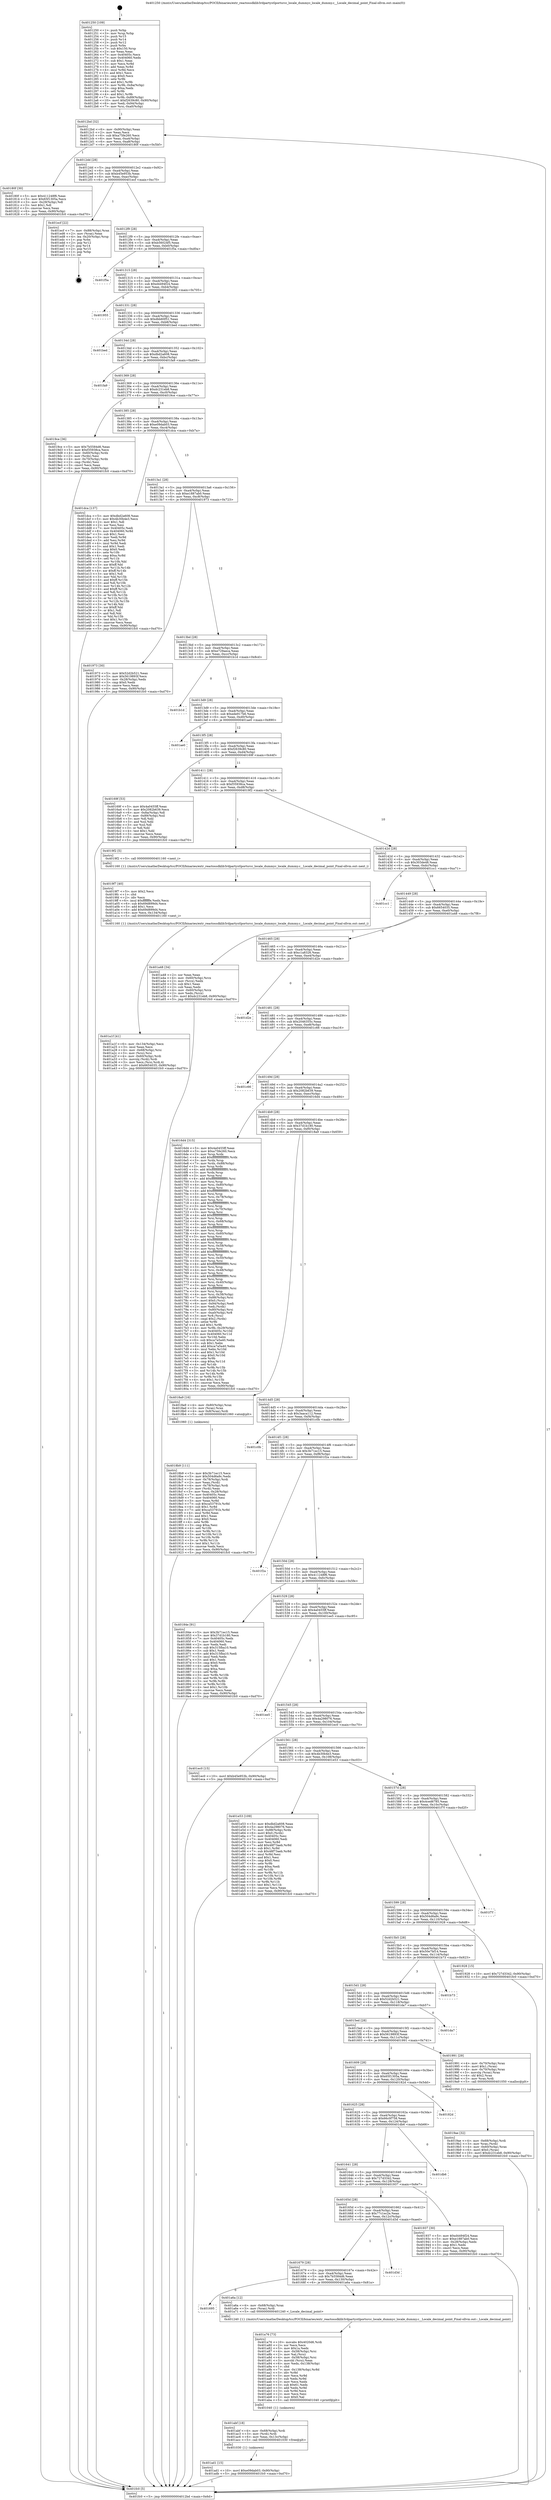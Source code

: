 digraph "0x401250" {
  label = "0x401250 (/mnt/c/Users/mathe/Desktop/tcc/POCII/binaries/extr_reactossdklib3rdpartystlportsrcc_locale_dummyc_locale_dummy.c__Locale_decimal_point_Final-ollvm.out::main(0))"
  labelloc = "t"
  node[shape=record]

  Entry [label="",width=0.3,height=0.3,shape=circle,fillcolor=black,style=filled]
  "0x4012bd" [label="{
     0x4012bd [32]\l
     | [instrs]\l
     &nbsp;&nbsp;0x4012bd \<+6\>: mov -0x90(%rbp),%eax\l
     &nbsp;&nbsp;0x4012c3 \<+2\>: mov %eax,%ecx\l
     &nbsp;&nbsp;0x4012c5 \<+6\>: sub $0xa75fe260,%ecx\l
     &nbsp;&nbsp;0x4012cb \<+6\>: mov %eax,-0xa4(%rbp)\l
     &nbsp;&nbsp;0x4012d1 \<+6\>: mov %ecx,-0xa8(%rbp)\l
     &nbsp;&nbsp;0x4012d7 \<+6\>: je 000000000040180f \<main+0x5bf\>\l
  }"]
  "0x40180f" [label="{
     0x40180f [30]\l
     | [instrs]\l
     &nbsp;&nbsp;0x40180f \<+5\>: mov $0x411248f6,%eax\l
     &nbsp;&nbsp;0x401814 \<+5\>: mov $0x65f1305a,%ecx\l
     &nbsp;&nbsp;0x401819 \<+3\>: mov -0x29(%rbp),%dl\l
     &nbsp;&nbsp;0x40181c \<+3\>: test $0x1,%dl\l
     &nbsp;&nbsp;0x40181f \<+3\>: cmovne %ecx,%eax\l
     &nbsp;&nbsp;0x401822 \<+6\>: mov %eax,-0x90(%rbp)\l
     &nbsp;&nbsp;0x401828 \<+5\>: jmp 0000000000401fc0 \<main+0xd70\>\l
  }"]
  "0x4012dd" [label="{
     0x4012dd [28]\l
     | [instrs]\l
     &nbsp;&nbsp;0x4012dd \<+5\>: jmp 00000000004012e2 \<main+0x92\>\l
     &nbsp;&nbsp;0x4012e2 \<+6\>: mov -0xa4(%rbp),%eax\l
     &nbsp;&nbsp;0x4012e8 \<+5\>: sub $0xb45e953b,%eax\l
     &nbsp;&nbsp;0x4012ed \<+6\>: mov %eax,-0xac(%rbp)\l
     &nbsp;&nbsp;0x4012f3 \<+6\>: je 0000000000401ecf \<main+0xc7f\>\l
  }"]
  Exit [label="",width=0.3,height=0.3,shape=circle,fillcolor=black,style=filled,peripheries=2]
  "0x401ecf" [label="{
     0x401ecf [22]\l
     | [instrs]\l
     &nbsp;&nbsp;0x401ecf \<+7\>: mov -0x88(%rbp),%rax\l
     &nbsp;&nbsp;0x401ed6 \<+2\>: mov (%rax),%eax\l
     &nbsp;&nbsp;0x401ed8 \<+4\>: lea -0x20(%rbp),%rsp\l
     &nbsp;&nbsp;0x401edc \<+1\>: pop %rbx\l
     &nbsp;&nbsp;0x401edd \<+2\>: pop %r12\l
     &nbsp;&nbsp;0x401edf \<+2\>: pop %r14\l
     &nbsp;&nbsp;0x401ee1 \<+2\>: pop %r15\l
     &nbsp;&nbsp;0x401ee3 \<+1\>: pop %rbp\l
     &nbsp;&nbsp;0x401ee4 \<+1\>: ret\l
  }"]
  "0x4012f9" [label="{
     0x4012f9 [28]\l
     | [instrs]\l
     &nbsp;&nbsp;0x4012f9 \<+5\>: jmp 00000000004012fe \<main+0xae\>\l
     &nbsp;&nbsp;0x4012fe \<+6\>: mov -0xa4(%rbp),%eax\l
     &nbsp;&nbsp;0x401304 \<+5\>: sub $0xb56024f5,%eax\l
     &nbsp;&nbsp;0x401309 \<+6\>: mov %eax,-0xb0(%rbp)\l
     &nbsp;&nbsp;0x40130f \<+6\>: je 0000000000401f5a \<main+0xd0a\>\l
  }"]
  "0x401ad1" [label="{
     0x401ad1 [15]\l
     | [instrs]\l
     &nbsp;&nbsp;0x401ad1 \<+10\>: movl $0xe09dab03,-0x90(%rbp)\l
     &nbsp;&nbsp;0x401adb \<+5\>: jmp 0000000000401fc0 \<main+0xd70\>\l
  }"]
  "0x401f5a" [label="{
     0x401f5a\l
  }", style=dashed]
  "0x401315" [label="{
     0x401315 [28]\l
     | [instrs]\l
     &nbsp;&nbsp;0x401315 \<+5\>: jmp 000000000040131a \<main+0xca\>\l
     &nbsp;&nbsp;0x40131a \<+6\>: mov -0xa4(%rbp),%eax\l
     &nbsp;&nbsp;0x401320 \<+5\>: sub $0xd4494f24,%eax\l
     &nbsp;&nbsp;0x401325 \<+6\>: mov %eax,-0xb4(%rbp)\l
     &nbsp;&nbsp;0x40132b \<+6\>: je 0000000000401955 \<main+0x705\>\l
  }"]
  "0x401abf" [label="{
     0x401abf [18]\l
     | [instrs]\l
     &nbsp;&nbsp;0x401abf \<+4\>: mov -0x68(%rbp),%rdi\l
     &nbsp;&nbsp;0x401ac3 \<+3\>: mov (%rdi),%rdi\l
     &nbsp;&nbsp;0x401ac6 \<+6\>: mov %eax,-0x13c(%rbp)\l
     &nbsp;&nbsp;0x401acc \<+5\>: call 0000000000401030 \<free@plt\>\l
     | [calls]\l
     &nbsp;&nbsp;0x401030 \{1\} (unknown)\l
  }"]
  "0x401955" [label="{
     0x401955\l
  }", style=dashed]
  "0x401331" [label="{
     0x401331 [28]\l
     | [instrs]\l
     &nbsp;&nbsp;0x401331 \<+5\>: jmp 0000000000401336 \<main+0xe6\>\l
     &nbsp;&nbsp;0x401336 \<+6\>: mov -0xa4(%rbp),%eax\l
     &nbsp;&nbsp;0x40133c \<+5\>: sub $0xdbb60f51,%eax\l
     &nbsp;&nbsp;0x401341 \<+6\>: mov %eax,-0xb8(%rbp)\l
     &nbsp;&nbsp;0x401347 \<+6\>: je 0000000000401bed \<main+0x99d\>\l
  }"]
  "0x401a76" [label="{
     0x401a76 [73]\l
     | [instrs]\l
     &nbsp;&nbsp;0x401a76 \<+10\>: movabs $0x4020d6,%rdi\l
     &nbsp;&nbsp;0x401a80 \<+2\>: xor %ecx,%ecx\l
     &nbsp;&nbsp;0x401a82 \<+5\>: mov $0x1a,%edx\l
     &nbsp;&nbsp;0x401a87 \<+4\>: mov -0x58(%rbp),%rsi\l
     &nbsp;&nbsp;0x401a8b \<+2\>: mov %al,(%rsi)\l
     &nbsp;&nbsp;0x401a8d \<+4\>: mov -0x58(%rbp),%rsi\l
     &nbsp;&nbsp;0x401a91 \<+3\>: movsbl (%rsi),%eax\l
     &nbsp;&nbsp;0x401a94 \<+6\>: mov %edx,-0x138(%rbp)\l
     &nbsp;&nbsp;0x401a9a \<+1\>: cltd\l
     &nbsp;&nbsp;0x401a9b \<+7\>: mov -0x138(%rbp),%r8d\l
     &nbsp;&nbsp;0x401aa2 \<+3\>: idiv %r8d\l
     &nbsp;&nbsp;0x401aa5 \<+3\>: mov %ecx,%r9d\l
     &nbsp;&nbsp;0x401aa8 \<+3\>: sub %edx,%r9d\l
     &nbsp;&nbsp;0x401aab \<+2\>: mov %ecx,%edx\l
     &nbsp;&nbsp;0x401aad \<+3\>: sub $0x61,%edx\l
     &nbsp;&nbsp;0x401ab0 \<+3\>: add %edx,%r9d\l
     &nbsp;&nbsp;0x401ab3 \<+3\>: sub %r9d,%ecx\l
     &nbsp;&nbsp;0x401ab6 \<+2\>: mov %ecx,%esi\l
     &nbsp;&nbsp;0x401ab8 \<+2\>: mov $0x0,%al\l
     &nbsp;&nbsp;0x401aba \<+5\>: call 0000000000401040 \<printf@plt\>\l
     | [calls]\l
     &nbsp;&nbsp;0x401040 \{1\} (unknown)\l
  }"]
  "0x401bed" [label="{
     0x401bed\l
  }", style=dashed]
  "0x40134d" [label="{
     0x40134d [28]\l
     | [instrs]\l
     &nbsp;&nbsp;0x40134d \<+5\>: jmp 0000000000401352 \<main+0x102\>\l
     &nbsp;&nbsp;0x401352 \<+6\>: mov -0xa4(%rbp),%eax\l
     &nbsp;&nbsp;0x401358 \<+5\>: sub $0xdbd2a608,%eax\l
     &nbsp;&nbsp;0x40135d \<+6\>: mov %eax,-0xbc(%rbp)\l
     &nbsp;&nbsp;0x401363 \<+6\>: je 0000000000401fa9 \<main+0xd59\>\l
  }"]
  "0x401695" [label="{
     0x401695\l
  }", style=dashed]
  "0x401fa9" [label="{
     0x401fa9\l
  }", style=dashed]
  "0x401369" [label="{
     0x401369 [28]\l
     | [instrs]\l
     &nbsp;&nbsp;0x401369 \<+5\>: jmp 000000000040136e \<main+0x11e\>\l
     &nbsp;&nbsp;0x40136e \<+6\>: mov -0xa4(%rbp),%eax\l
     &nbsp;&nbsp;0x401374 \<+5\>: sub $0xdc231eb8,%eax\l
     &nbsp;&nbsp;0x401379 \<+6\>: mov %eax,-0xc0(%rbp)\l
     &nbsp;&nbsp;0x40137f \<+6\>: je 00000000004019ce \<main+0x77e\>\l
  }"]
  "0x401a6a" [label="{
     0x401a6a [12]\l
     | [instrs]\l
     &nbsp;&nbsp;0x401a6a \<+4\>: mov -0x68(%rbp),%rax\l
     &nbsp;&nbsp;0x401a6e \<+3\>: mov (%rax),%rdi\l
     &nbsp;&nbsp;0x401a71 \<+5\>: call 0000000000401240 \<_Locale_decimal_point\>\l
     | [calls]\l
     &nbsp;&nbsp;0x401240 \{1\} (/mnt/c/Users/mathe/Desktop/tcc/POCII/binaries/extr_reactossdklib3rdpartystlportsrcc_locale_dummyc_locale_dummy.c__Locale_decimal_point_Final-ollvm.out::_Locale_decimal_point)\l
  }"]
  "0x4019ce" [label="{
     0x4019ce [36]\l
     | [instrs]\l
     &nbsp;&nbsp;0x4019ce \<+5\>: mov $0x7b5584d6,%eax\l
     &nbsp;&nbsp;0x4019d3 \<+5\>: mov $0xf35938ca,%ecx\l
     &nbsp;&nbsp;0x4019d8 \<+4\>: mov -0x60(%rbp),%rdx\l
     &nbsp;&nbsp;0x4019dc \<+2\>: mov (%rdx),%esi\l
     &nbsp;&nbsp;0x4019de \<+4\>: mov -0x70(%rbp),%rdx\l
     &nbsp;&nbsp;0x4019e2 \<+2\>: cmp (%rdx),%esi\l
     &nbsp;&nbsp;0x4019e4 \<+3\>: cmovl %ecx,%eax\l
     &nbsp;&nbsp;0x4019e7 \<+6\>: mov %eax,-0x90(%rbp)\l
     &nbsp;&nbsp;0x4019ed \<+5\>: jmp 0000000000401fc0 \<main+0xd70\>\l
  }"]
  "0x401385" [label="{
     0x401385 [28]\l
     | [instrs]\l
     &nbsp;&nbsp;0x401385 \<+5\>: jmp 000000000040138a \<main+0x13a\>\l
     &nbsp;&nbsp;0x40138a \<+6\>: mov -0xa4(%rbp),%eax\l
     &nbsp;&nbsp;0x401390 \<+5\>: sub $0xe09dab03,%eax\l
     &nbsp;&nbsp;0x401395 \<+6\>: mov %eax,-0xc4(%rbp)\l
     &nbsp;&nbsp;0x40139b \<+6\>: je 0000000000401dca \<main+0xb7a\>\l
  }"]
  "0x401679" [label="{
     0x401679 [28]\l
     | [instrs]\l
     &nbsp;&nbsp;0x401679 \<+5\>: jmp 000000000040167e \<main+0x42e\>\l
     &nbsp;&nbsp;0x40167e \<+6\>: mov -0xa4(%rbp),%eax\l
     &nbsp;&nbsp;0x401684 \<+5\>: sub $0x7b5584d6,%eax\l
     &nbsp;&nbsp;0x401689 \<+6\>: mov %eax,-0x130(%rbp)\l
     &nbsp;&nbsp;0x40168f \<+6\>: je 0000000000401a6a \<main+0x81a\>\l
  }"]
  "0x401dca" [label="{
     0x401dca [137]\l
     | [instrs]\l
     &nbsp;&nbsp;0x401dca \<+5\>: mov $0xdbd2a608,%eax\l
     &nbsp;&nbsp;0x401dcf \<+5\>: mov $0x4b30b4e3,%ecx\l
     &nbsp;&nbsp;0x401dd4 \<+2\>: mov $0x1,%dl\l
     &nbsp;&nbsp;0x401dd6 \<+2\>: xor %esi,%esi\l
     &nbsp;&nbsp;0x401dd8 \<+7\>: mov 0x40405c,%edi\l
     &nbsp;&nbsp;0x401ddf \<+8\>: mov 0x404060,%r8d\l
     &nbsp;&nbsp;0x401de7 \<+3\>: sub $0x1,%esi\l
     &nbsp;&nbsp;0x401dea \<+3\>: mov %edi,%r9d\l
     &nbsp;&nbsp;0x401ded \<+3\>: add %esi,%r9d\l
     &nbsp;&nbsp;0x401df0 \<+4\>: imul %r9d,%edi\l
     &nbsp;&nbsp;0x401df4 \<+3\>: and $0x1,%edi\l
     &nbsp;&nbsp;0x401df7 \<+3\>: cmp $0x0,%edi\l
     &nbsp;&nbsp;0x401dfa \<+4\>: sete %r10b\l
     &nbsp;&nbsp;0x401dfe \<+4\>: cmp $0xa,%r8d\l
     &nbsp;&nbsp;0x401e02 \<+4\>: setl %r11b\l
     &nbsp;&nbsp;0x401e06 \<+3\>: mov %r10b,%bl\l
     &nbsp;&nbsp;0x401e09 \<+3\>: xor $0xff,%bl\l
     &nbsp;&nbsp;0x401e0c \<+3\>: mov %r11b,%r14b\l
     &nbsp;&nbsp;0x401e0f \<+4\>: xor $0xff,%r14b\l
     &nbsp;&nbsp;0x401e13 \<+3\>: xor $0x1,%dl\l
     &nbsp;&nbsp;0x401e16 \<+3\>: mov %bl,%r15b\l
     &nbsp;&nbsp;0x401e19 \<+4\>: and $0xff,%r15b\l
     &nbsp;&nbsp;0x401e1d \<+3\>: and %dl,%r10b\l
     &nbsp;&nbsp;0x401e20 \<+3\>: mov %r14b,%r12b\l
     &nbsp;&nbsp;0x401e23 \<+4\>: and $0xff,%r12b\l
     &nbsp;&nbsp;0x401e27 \<+3\>: and %dl,%r11b\l
     &nbsp;&nbsp;0x401e2a \<+3\>: or %r10b,%r15b\l
     &nbsp;&nbsp;0x401e2d \<+3\>: or %r11b,%r12b\l
     &nbsp;&nbsp;0x401e30 \<+3\>: xor %r12b,%r15b\l
     &nbsp;&nbsp;0x401e33 \<+3\>: or %r14b,%bl\l
     &nbsp;&nbsp;0x401e36 \<+3\>: xor $0xff,%bl\l
     &nbsp;&nbsp;0x401e39 \<+3\>: or $0x1,%dl\l
     &nbsp;&nbsp;0x401e3c \<+2\>: and %dl,%bl\l
     &nbsp;&nbsp;0x401e3e \<+3\>: or %bl,%r15b\l
     &nbsp;&nbsp;0x401e41 \<+4\>: test $0x1,%r15b\l
     &nbsp;&nbsp;0x401e45 \<+3\>: cmovne %ecx,%eax\l
     &nbsp;&nbsp;0x401e48 \<+6\>: mov %eax,-0x90(%rbp)\l
     &nbsp;&nbsp;0x401e4e \<+5\>: jmp 0000000000401fc0 \<main+0xd70\>\l
  }"]
  "0x4013a1" [label="{
     0x4013a1 [28]\l
     | [instrs]\l
     &nbsp;&nbsp;0x4013a1 \<+5\>: jmp 00000000004013a6 \<main+0x156\>\l
     &nbsp;&nbsp;0x4013a6 \<+6\>: mov -0xa4(%rbp),%eax\l
     &nbsp;&nbsp;0x4013ac \<+5\>: sub $0xe1887ab0,%eax\l
     &nbsp;&nbsp;0x4013b1 \<+6\>: mov %eax,-0xc8(%rbp)\l
     &nbsp;&nbsp;0x4013b7 \<+6\>: je 0000000000401973 \<main+0x723\>\l
  }"]
  "0x401d3d" [label="{
     0x401d3d\l
  }", style=dashed]
  "0x401973" [label="{
     0x401973 [30]\l
     | [instrs]\l
     &nbsp;&nbsp;0x401973 \<+5\>: mov $0x52d2b521,%eax\l
     &nbsp;&nbsp;0x401978 \<+5\>: mov $0x5619893f,%ecx\l
     &nbsp;&nbsp;0x40197d \<+3\>: mov -0x28(%rbp),%edx\l
     &nbsp;&nbsp;0x401980 \<+3\>: cmp $0x0,%edx\l
     &nbsp;&nbsp;0x401983 \<+3\>: cmove %ecx,%eax\l
     &nbsp;&nbsp;0x401986 \<+6\>: mov %eax,-0x90(%rbp)\l
     &nbsp;&nbsp;0x40198c \<+5\>: jmp 0000000000401fc0 \<main+0xd70\>\l
  }"]
  "0x4013bd" [label="{
     0x4013bd [28]\l
     | [instrs]\l
     &nbsp;&nbsp;0x4013bd \<+5\>: jmp 00000000004013c2 \<main+0x172\>\l
     &nbsp;&nbsp;0x4013c2 \<+6\>: mov -0xa4(%rbp),%eax\l
     &nbsp;&nbsp;0x4013c8 \<+5\>: sub $0xe729aeca,%eax\l
     &nbsp;&nbsp;0x4013cd \<+6\>: mov %eax,-0xcc(%rbp)\l
     &nbsp;&nbsp;0x4013d3 \<+6\>: je 0000000000401b1d \<main+0x8cd\>\l
  }"]
  "0x401a1f" [label="{
     0x401a1f [41]\l
     | [instrs]\l
     &nbsp;&nbsp;0x401a1f \<+6\>: mov -0x134(%rbp),%ecx\l
     &nbsp;&nbsp;0x401a25 \<+3\>: imul %eax,%ecx\l
     &nbsp;&nbsp;0x401a28 \<+4\>: mov -0x68(%rbp),%rsi\l
     &nbsp;&nbsp;0x401a2c \<+3\>: mov (%rsi),%rsi\l
     &nbsp;&nbsp;0x401a2f \<+4\>: mov -0x60(%rbp),%rdi\l
     &nbsp;&nbsp;0x401a33 \<+3\>: movslq (%rdi),%rdi\l
     &nbsp;&nbsp;0x401a36 \<+3\>: mov %ecx,(%rsi,%rdi,4)\l
     &nbsp;&nbsp;0x401a39 \<+10\>: movl $0x6654035,-0x90(%rbp)\l
     &nbsp;&nbsp;0x401a43 \<+5\>: jmp 0000000000401fc0 \<main+0xd70\>\l
  }"]
  "0x401b1d" [label="{
     0x401b1d\l
  }", style=dashed]
  "0x4013d9" [label="{
     0x4013d9 [28]\l
     | [instrs]\l
     &nbsp;&nbsp;0x4013d9 \<+5\>: jmp 00000000004013de \<main+0x18e\>\l
     &nbsp;&nbsp;0x4013de \<+6\>: mov -0xa4(%rbp),%eax\l
     &nbsp;&nbsp;0x4013e4 \<+5\>: sub $0xede917b6,%eax\l
     &nbsp;&nbsp;0x4013e9 \<+6\>: mov %eax,-0xd0(%rbp)\l
     &nbsp;&nbsp;0x4013ef \<+6\>: je 0000000000401ae0 \<main+0x890\>\l
  }"]
  "0x4019f7" [label="{
     0x4019f7 [40]\l
     | [instrs]\l
     &nbsp;&nbsp;0x4019f7 \<+5\>: mov $0x2,%ecx\l
     &nbsp;&nbsp;0x4019fc \<+1\>: cltd\l
     &nbsp;&nbsp;0x4019fd \<+2\>: idiv %ecx\l
     &nbsp;&nbsp;0x4019ff \<+6\>: imul $0xfffffffe,%edx,%ecx\l
     &nbsp;&nbsp;0x401a05 \<+6\>: sub $0x69d899d4,%ecx\l
     &nbsp;&nbsp;0x401a0b \<+3\>: add $0x1,%ecx\l
     &nbsp;&nbsp;0x401a0e \<+6\>: add $0x69d899d4,%ecx\l
     &nbsp;&nbsp;0x401a14 \<+6\>: mov %ecx,-0x134(%rbp)\l
     &nbsp;&nbsp;0x401a1a \<+5\>: call 0000000000401160 \<next_i\>\l
     | [calls]\l
     &nbsp;&nbsp;0x401160 \{1\} (/mnt/c/Users/mathe/Desktop/tcc/POCII/binaries/extr_reactossdklib3rdpartystlportsrcc_locale_dummyc_locale_dummy.c__Locale_decimal_point_Final-ollvm.out::next_i)\l
  }"]
  "0x401ae0" [label="{
     0x401ae0\l
  }", style=dashed]
  "0x4013f5" [label="{
     0x4013f5 [28]\l
     | [instrs]\l
     &nbsp;&nbsp;0x4013f5 \<+5\>: jmp 00000000004013fa \<main+0x1aa\>\l
     &nbsp;&nbsp;0x4013fa \<+6\>: mov -0xa4(%rbp),%eax\l
     &nbsp;&nbsp;0x401400 \<+5\>: sub $0xf2639c80,%eax\l
     &nbsp;&nbsp;0x401405 \<+6\>: mov %eax,-0xd4(%rbp)\l
     &nbsp;&nbsp;0x40140b \<+6\>: je 000000000040169f \<main+0x44f\>\l
  }"]
  "0x4019ae" [label="{
     0x4019ae [32]\l
     | [instrs]\l
     &nbsp;&nbsp;0x4019ae \<+4\>: mov -0x68(%rbp),%rdi\l
     &nbsp;&nbsp;0x4019b2 \<+3\>: mov %rax,(%rdi)\l
     &nbsp;&nbsp;0x4019b5 \<+4\>: mov -0x60(%rbp),%rax\l
     &nbsp;&nbsp;0x4019b9 \<+6\>: movl $0x0,(%rax)\l
     &nbsp;&nbsp;0x4019bf \<+10\>: movl $0xdc231eb8,-0x90(%rbp)\l
     &nbsp;&nbsp;0x4019c9 \<+5\>: jmp 0000000000401fc0 \<main+0xd70\>\l
  }"]
  "0x40169f" [label="{
     0x40169f [53]\l
     | [instrs]\l
     &nbsp;&nbsp;0x40169f \<+5\>: mov $0x4a0455ff,%eax\l
     &nbsp;&nbsp;0x4016a4 \<+5\>: mov $0x2082b639,%ecx\l
     &nbsp;&nbsp;0x4016a9 \<+6\>: mov -0x8a(%rbp),%dl\l
     &nbsp;&nbsp;0x4016af \<+7\>: mov -0x89(%rbp),%sil\l
     &nbsp;&nbsp;0x4016b6 \<+3\>: mov %dl,%dil\l
     &nbsp;&nbsp;0x4016b9 \<+3\>: and %sil,%dil\l
     &nbsp;&nbsp;0x4016bc \<+3\>: xor %sil,%dl\l
     &nbsp;&nbsp;0x4016bf \<+3\>: or %dl,%dil\l
     &nbsp;&nbsp;0x4016c2 \<+4\>: test $0x1,%dil\l
     &nbsp;&nbsp;0x4016c6 \<+3\>: cmovne %ecx,%eax\l
     &nbsp;&nbsp;0x4016c9 \<+6\>: mov %eax,-0x90(%rbp)\l
     &nbsp;&nbsp;0x4016cf \<+5\>: jmp 0000000000401fc0 \<main+0xd70\>\l
  }"]
  "0x401411" [label="{
     0x401411 [28]\l
     | [instrs]\l
     &nbsp;&nbsp;0x401411 \<+5\>: jmp 0000000000401416 \<main+0x1c6\>\l
     &nbsp;&nbsp;0x401416 \<+6\>: mov -0xa4(%rbp),%eax\l
     &nbsp;&nbsp;0x40141c \<+5\>: sub $0xf35938ca,%eax\l
     &nbsp;&nbsp;0x401421 \<+6\>: mov %eax,-0xd8(%rbp)\l
     &nbsp;&nbsp;0x401427 \<+6\>: je 00000000004019f2 \<main+0x7a2\>\l
  }"]
  "0x401fc0" [label="{
     0x401fc0 [5]\l
     | [instrs]\l
     &nbsp;&nbsp;0x401fc0 \<+5\>: jmp 00000000004012bd \<main+0x6d\>\l
  }"]
  "0x401250" [label="{
     0x401250 [109]\l
     | [instrs]\l
     &nbsp;&nbsp;0x401250 \<+1\>: push %rbp\l
     &nbsp;&nbsp;0x401251 \<+3\>: mov %rsp,%rbp\l
     &nbsp;&nbsp;0x401254 \<+2\>: push %r15\l
     &nbsp;&nbsp;0x401256 \<+2\>: push %r14\l
     &nbsp;&nbsp;0x401258 \<+2\>: push %r12\l
     &nbsp;&nbsp;0x40125a \<+1\>: push %rbx\l
     &nbsp;&nbsp;0x40125b \<+7\>: sub $0x150,%rsp\l
     &nbsp;&nbsp;0x401262 \<+2\>: xor %eax,%eax\l
     &nbsp;&nbsp;0x401264 \<+7\>: mov 0x40405c,%ecx\l
     &nbsp;&nbsp;0x40126b \<+7\>: mov 0x404060,%edx\l
     &nbsp;&nbsp;0x401272 \<+3\>: sub $0x1,%eax\l
     &nbsp;&nbsp;0x401275 \<+3\>: mov %ecx,%r8d\l
     &nbsp;&nbsp;0x401278 \<+3\>: add %eax,%r8d\l
     &nbsp;&nbsp;0x40127b \<+4\>: imul %r8d,%ecx\l
     &nbsp;&nbsp;0x40127f \<+3\>: and $0x1,%ecx\l
     &nbsp;&nbsp;0x401282 \<+3\>: cmp $0x0,%ecx\l
     &nbsp;&nbsp;0x401285 \<+4\>: sete %r9b\l
     &nbsp;&nbsp;0x401289 \<+4\>: and $0x1,%r9b\l
     &nbsp;&nbsp;0x40128d \<+7\>: mov %r9b,-0x8a(%rbp)\l
     &nbsp;&nbsp;0x401294 \<+3\>: cmp $0xa,%edx\l
     &nbsp;&nbsp;0x401297 \<+4\>: setl %r9b\l
     &nbsp;&nbsp;0x40129b \<+4\>: and $0x1,%r9b\l
     &nbsp;&nbsp;0x40129f \<+7\>: mov %r9b,-0x89(%rbp)\l
     &nbsp;&nbsp;0x4012a6 \<+10\>: movl $0xf2639c80,-0x90(%rbp)\l
     &nbsp;&nbsp;0x4012b0 \<+6\>: mov %edi,-0x94(%rbp)\l
     &nbsp;&nbsp;0x4012b6 \<+7\>: mov %rsi,-0xa0(%rbp)\l
  }"]
  "0x40165d" [label="{
     0x40165d [28]\l
     | [instrs]\l
     &nbsp;&nbsp;0x40165d \<+5\>: jmp 0000000000401662 \<main+0x412\>\l
     &nbsp;&nbsp;0x401662 \<+6\>: mov -0xa4(%rbp),%eax\l
     &nbsp;&nbsp;0x401668 \<+5\>: sub $0x77c1ec2e,%eax\l
     &nbsp;&nbsp;0x40166d \<+6\>: mov %eax,-0x12c(%rbp)\l
     &nbsp;&nbsp;0x401673 \<+6\>: je 0000000000401d3d \<main+0xaed\>\l
  }"]
  "0x4019f2" [label="{
     0x4019f2 [5]\l
     | [instrs]\l
     &nbsp;&nbsp;0x4019f2 \<+5\>: call 0000000000401160 \<next_i\>\l
     | [calls]\l
     &nbsp;&nbsp;0x401160 \{1\} (/mnt/c/Users/mathe/Desktop/tcc/POCII/binaries/extr_reactossdklib3rdpartystlportsrcc_locale_dummyc_locale_dummy.c__Locale_decimal_point_Final-ollvm.out::next_i)\l
  }"]
  "0x40142d" [label="{
     0x40142d [28]\l
     | [instrs]\l
     &nbsp;&nbsp;0x40142d \<+5\>: jmp 0000000000401432 \<main+0x1e2\>\l
     &nbsp;&nbsp;0x401432 \<+6\>: mov -0xa4(%rbp),%eax\l
     &nbsp;&nbsp;0x401438 \<+5\>: sub $0x303de48,%eax\l
     &nbsp;&nbsp;0x40143d \<+6\>: mov %eax,-0xdc(%rbp)\l
     &nbsp;&nbsp;0x401443 \<+6\>: je 0000000000401cc1 \<main+0xa71\>\l
  }"]
  "0x401937" [label="{
     0x401937 [30]\l
     | [instrs]\l
     &nbsp;&nbsp;0x401937 \<+5\>: mov $0xd4494f24,%eax\l
     &nbsp;&nbsp;0x40193c \<+5\>: mov $0xe1887ab0,%ecx\l
     &nbsp;&nbsp;0x401941 \<+3\>: mov -0x28(%rbp),%edx\l
     &nbsp;&nbsp;0x401944 \<+3\>: cmp $0x1,%edx\l
     &nbsp;&nbsp;0x401947 \<+3\>: cmovl %ecx,%eax\l
     &nbsp;&nbsp;0x40194a \<+6\>: mov %eax,-0x90(%rbp)\l
     &nbsp;&nbsp;0x401950 \<+5\>: jmp 0000000000401fc0 \<main+0xd70\>\l
  }"]
  "0x401cc1" [label="{
     0x401cc1\l
  }", style=dashed]
  "0x401449" [label="{
     0x401449 [28]\l
     | [instrs]\l
     &nbsp;&nbsp;0x401449 \<+5\>: jmp 000000000040144e \<main+0x1fe\>\l
     &nbsp;&nbsp;0x40144e \<+6\>: mov -0xa4(%rbp),%eax\l
     &nbsp;&nbsp;0x401454 \<+5\>: sub $0x6654035,%eax\l
     &nbsp;&nbsp;0x401459 \<+6\>: mov %eax,-0xe0(%rbp)\l
     &nbsp;&nbsp;0x40145f \<+6\>: je 0000000000401a48 \<main+0x7f8\>\l
  }"]
  "0x401641" [label="{
     0x401641 [28]\l
     | [instrs]\l
     &nbsp;&nbsp;0x401641 \<+5\>: jmp 0000000000401646 \<main+0x3f6\>\l
     &nbsp;&nbsp;0x401646 \<+6\>: mov -0xa4(%rbp),%eax\l
     &nbsp;&nbsp;0x40164c \<+5\>: sub $0x727d3342,%eax\l
     &nbsp;&nbsp;0x401651 \<+6\>: mov %eax,-0x128(%rbp)\l
     &nbsp;&nbsp;0x401657 \<+6\>: je 0000000000401937 \<main+0x6e7\>\l
  }"]
  "0x401a48" [label="{
     0x401a48 [34]\l
     | [instrs]\l
     &nbsp;&nbsp;0x401a48 \<+2\>: xor %eax,%eax\l
     &nbsp;&nbsp;0x401a4a \<+4\>: mov -0x60(%rbp),%rcx\l
     &nbsp;&nbsp;0x401a4e \<+2\>: mov (%rcx),%edx\l
     &nbsp;&nbsp;0x401a50 \<+3\>: sub $0x1,%eax\l
     &nbsp;&nbsp;0x401a53 \<+2\>: sub %eax,%edx\l
     &nbsp;&nbsp;0x401a55 \<+4\>: mov -0x60(%rbp),%rcx\l
     &nbsp;&nbsp;0x401a59 \<+2\>: mov %edx,(%rcx)\l
     &nbsp;&nbsp;0x401a5b \<+10\>: movl $0xdc231eb8,-0x90(%rbp)\l
     &nbsp;&nbsp;0x401a65 \<+5\>: jmp 0000000000401fc0 \<main+0xd70\>\l
  }"]
  "0x401465" [label="{
     0x401465 [28]\l
     | [instrs]\l
     &nbsp;&nbsp;0x401465 \<+5\>: jmp 000000000040146a \<main+0x21a\>\l
     &nbsp;&nbsp;0x40146a \<+6\>: mov -0xa4(%rbp),%eax\l
     &nbsp;&nbsp;0x401470 \<+5\>: sub $0xc1a8326,%eax\l
     &nbsp;&nbsp;0x401475 \<+6\>: mov %eax,-0xe4(%rbp)\l
     &nbsp;&nbsp;0x40147b \<+6\>: je 0000000000401d2e \<main+0xade\>\l
  }"]
  "0x401db6" [label="{
     0x401db6\l
  }", style=dashed]
  "0x401d2e" [label="{
     0x401d2e\l
  }", style=dashed]
  "0x401481" [label="{
     0x401481 [28]\l
     | [instrs]\l
     &nbsp;&nbsp;0x401481 \<+5\>: jmp 0000000000401486 \<main+0x236\>\l
     &nbsp;&nbsp;0x401486 \<+6\>: mov -0xa4(%rbp),%eax\l
     &nbsp;&nbsp;0x40148c \<+5\>: sub $0x2046355c,%eax\l
     &nbsp;&nbsp;0x401491 \<+6\>: mov %eax,-0xe8(%rbp)\l
     &nbsp;&nbsp;0x401497 \<+6\>: je 0000000000401c66 \<main+0xa16\>\l
  }"]
  "0x401625" [label="{
     0x401625 [28]\l
     | [instrs]\l
     &nbsp;&nbsp;0x401625 \<+5\>: jmp 000000000040162a \<main+0x3da\>\l
     &nbsp;&nbsp;0x40162a \<+6\>: mov -0xa4(%rbp),%eax\l
     &nbsp;&nbsp;0x401630 \<+5\>: sub $0x66c0f758,%eax\l
     &nbsp;&nbsp;0x401635 \<+6\>: mov %eax,-0x124(%rbp)\l
     &nbsp;&nbsp;0x40163b \<+6\>: je 0000000000401db6 \<main+0xb66\>\l
  }"]
  "0x401c66" [label="{
     0x401c66\l
  }", style=dashed]
  "0x40149d" [label="{
     0x40149d [28]\l
     | [instrs]\l
     &nbsp;&nbsp;0x40149d \<+5\>: jmp 00000000004014a2 \<main+0x252\>\l
     &nbsp;&nbsp;0x4014a2 \<+6\>: mov -0xa4(%rbp),%eax\l
     &nbsp;&nbsp;0x4014a8 \<+5\>: sub $0x2082b639,%eax\l
     &nbsp;&nbsp;0x4014ad \<+6\>: mov %eax,-0xec(%rbp)\l
     &nbsp;&nbsp;0x4014b3 \<+6\>: je 00000000004016d4 \<main+0x484\>\l
  }"]
  "0x40182d" [label="{
     0x40182d\l
  }", style=dashed]
  "0x4016d4" [label="{
     0x4016d4 [315]\l
     | [instrs]\l
     &nbsp;&nbsp;0x4016d4 \<+5\>: mov $0x4a0455ff,%eax\l
     &nbsp;&nbsp;0x4016d9 \<+5\>: mov $0xa75fe260,%ecx\l
     &nbsp;&nbsp;0x4016de \<+3\>: mov %rsp,%rdx\l
     &nbsp;&nbsp;0x4016e1 \<+4\>: add $0xfffffffffffffff0,%rdx\l
     &nbsp;&nbsp;0x4016e5 \<+3\>: mov %rdx,%rsp\l
     &nbsp;&nbsp;0x4016e8 \<+7\>: mov %rdx,-0x88(%rbp)\l
     &nbsp;&nbsp;0x4016ef \<+3\>: mov %rsp,%rdx\l
     &nbsp;&nbsp;0x4016f2 \<+4\>: add $0xfffffffffffffff0,%rdx\l
     &nbsp;&nbsp;0x4016f6 \<+3\>: mov %rdx,%rsp\l
     &nbsp;&nbsp;0x4016f9 \<+3\>: mov %rsp,%rsi\l
     &nbsp;&nbsp;0x4016fc \<+4\>: add $0xfffffffffffffff0,%rsi\l
     &nbsp;&nbsp;0x401700 \<+3\>: mov %rsi,%rsp\l
     &nbsp;&nbsp;0x401703 \<+4\>: mov %rsi,-0x80(%rbp)\l
     &nbsp;&nbsp;0x401707 \<+3\>: mov %rsp,%rsi\l
     &nbsp;&nbsp;0x40170a \<+4\>: add $0xfffffffffffffff0,%rsi\l
     &nbsp;&nbsp;0x40170e \<+3\>: mov %rsi,%rsp\l
     &nbsp;&nbsp;0x401711 \<+4\>: mov %rsi,-0x78(%rbp)\l
     &nbsp;&nbsp;0x401715 \<+3\>: mov %rsp,%rsi\l
     &nbsp;&nbsp;0x401718 \<+4\>: add $0xfffffffffffffff0,%rsi\l
     &nbsp;&nbsp;0x40171c \<+3\>: mov %rsi,%rsp\l
     &nbsp;&nbsp;0x40171f \<+4\>: mov %rsi,-0x70(%rbp)\l
     &nbsp;&nbsp;0x401723 \<+3\>: mov %rsp,%rsi\l
     &nbsp;&nbsp;0x401726 \<+4\>: add $0xfffffffffffffff0,%rsi\l
     &nbsp;&nbsp;0x40172a \<+3\>: mov %rsi,%rsp\l
     &nbsp;&nbsp;0x40172d \<+4\>: mov %rsi,-0x68(%rbp)\l
     &nbsp;&nbsp;0x401731 \<+3\>: mov %rsp,%rsi\l
     &nbsp;&nbsp;0x401734 \<+4\>: add $0xfffffffffffffff0,%rsi\l
     &nbsp;&nbsp;0x401738 \<+3\>: mov %rsi,%rsp\l
     &nbsp;&nbsp;0x40173b \<+4\>: mov %rsi,-0x60(%rbp)\l
     &nbsp;&nbsp;0x40173f \<+3\>: mov %rsp,%rsi\l
     &nbsp;&nbsp;0x401742 \<+4\>: add $0xfffffffffffffff0,%rsi\l
     &nbsp;&nbsp;0x401746 \<+3\>: mov %rsi,%rsp\l
     &nbsp;&nbsp;0x401749 \<+4\>: mov %rsi,-0x58(%rbp)\l
     &nbsp;&nbsp;0x40174d \<+3\>: mov %rsp,%rsi\l
     &nbsp;&nbsp;0x401750 \<+4\>: add $0xfffffffffffffff0,%rsi\l
     &nbsp;&nbsp;0x401754 \<+3\>: mov %rsi,%rsp\l
     &nbsp;&nbsp;0x401757 \<+4\>: mov %rsi,-0x50(%rbp)\l
     &nbsp;&nbsp;0x40175b \<+3\>: mov %rsp,%rsi\l
     &nbsp;&nbsp;0x40175e \<+4\>: add $0xfffffffffffffff0,%rsi\l
     &nbsp;&nbsp;0x401762 \<+3\>: mov %rsi,%rsp\l
     &nbsp;&nbsp;0x401765 \<+4\>: mov %rsi,-0x48(%rbp)\l
     &nbsp;&nbsp;0x401769 \<+3\>: mov %rsp,%rsi\l
     &nbsp;&nbsp;0x40176c \<+4\>: add $0xfffffffffffffff0,%rsi\l
     &nbsp;&nbsp;0x401770 \<+3\>: mov %rsi,%rsp\l
     &nbsp;&nbsp;0x401773 \<+4\>: mov %rsi,-0x40(%rbp)\l
     &nbsp;&nbsp;0x401777 \<+3\>: mov %rsp,%rsi\l
     &nbsp;&nbsp;0x40177a \<+4\>: add $0xfffffffffffffff0,%rsi\l
     &nbsp;&nbsp;0x40177e \<+3\>: mov %rsi,%rsp\l
     &nbsp;&nbsp;0x401781 \<+4\>: mov %rsi,-0x38(%rbp)\l
     &nbsp;&nbsp;0x401785 \<+7\>: mov -0x88(%rbp),%rsi\l
     &nbsp;&nbsp;0x40178c \<+6\>: movl $0x0,(%rsi)\l
     &nbsp;&nbsp;0x401792 \<+6\>: mov -0x94(%rbp),%edi\l
     &nbsp;&nbsp;0x401798 \<+2\>: mov %edi,(%rdx)\l
     &nbsp;&nbsp;0x40179a \<+4\>: mov -0x80(%rbp),%rsi\l
     &nbsp;&nbsp;0x40179e \<+7\>: mov -0xa0(%rbp),%r8\l
     &nbsp;&nbsp;0x4017a5 \<+3\>: mov %r8,(%rsi)\l
     &nbsp;&nbsp;0x4017a8 \<+3\>: cmpl $0x2,(%rdx)\l
     &nbsp;&nbsp;0x4017ab \<+4\>: setne %r9b\l
     &nbsp;&nbsp;0x4017af \<+4\>: and $0x1,%r9b\l
     &nbsp;&nbsp;0x4017b3 \<+4\>: mov %r9b,-0x29(%rbp)\l
     &nbsp;&nbsp;0x4017b7 \<+8\>: mov 0x40405c,%r10d\l
     &nbsp;&nbsp;0x4017bf \<+8\>: mov 0x404060,%r11d\l
     &nbsp;&nbsp;0x4017c7 \<+3\>: mov %r10d,%ebx\l
     &nbsp;&nbsp;0x4017ca \<+6\>: sub $0xca7a5a40,%ebx\l
     &nbsp;&nbsp;0x4017d0 \<+3\>: sub $0x1,%ebx\l
     &nbsp;&nbsp;0x4017d3 \<+6\>: add $0xca7a5a40,%ebx\l
     &nbsp;&nbsp;0x4017d9 \<+4\>: imul %ebx,%r10d\l
     &nbsp;&nbsp;0x4017dd \<+4\>: and $0x1,%r10d\l
     &nbsp;&nbsp;0x4017e1 \<+4\>: cmp $0x0,%r10d\l
     &nbsp;&nbsp;0x4017e5 \<+4\>: sete %r9b\l
     &nbsp;&nbsp;0x4017e9 \<+4\>: cmp $0xa,%r11d\l
     &nbsp;&nbsp;0x4017ed \<+4\>: setl %r14b\l
     &nbsp;&nbsp;0x4017f1 \<+3\>: mov %r9b,%r15b\l
     &nbsp;&nbsp;0x4017f4 \<+3\>: and %r14b,%r15b\l
     &nbsp;&nbsp;0x4017f7 \<+3\>: xor %r14b,%r9b\l
     &nbsp;&nbsp;0x4017fa \<+3\>: or %r9b,%r15b\l
     &nbsp;&nbsp;0x4017fd \<+4\>: test $0x1,%r15b\l
     &nbsp;&nbsp;0x401801 \<+3\>: cmovne %ecx,%eax\l
     &nbsp;&nbsp;0x401804 \<+6\>: mov %eax,-0x90(%rbp)\l
     &nbsp;&nbsp;0x40180a \<+5\>: jmp 0000000000401fc0 \<main+0xd70\>\l
  }"]
  "0x4014b9" [label="{
     0x4014b9 [28]\l
     | [instrs]\l
     &nbsp;&nbsp;0x4014b9 \<+5\>: jmp 00000000004014be \<main+0x26e\>\l
     &nbsp;&nbsp;0x4014be \<+6\>: mov -0xa4(%rbp),%eax\l
     &nbsp;&nbsp;0x4014c4 \<+5\>: sub $0x37d1b180,%eax\l
     &nbsp;&nbsp;0x4014c9 \<+6\>: mov %eax,-0xf0(%rbp)\l
     &nbsp;&nbsp;0x4014cf \<+6\>: je 00000000004018a9 \<main+0x659\>\l
  }"]
  "0x401609" [label="{
     0x401609 [28]\l
     | [instrs]\l
     &nbsp;&nbsp;0x401609 \<+5\>: jmp 000000000040160e \<main+0x3be\>\l
     &nbsp;&nbsp;0x40160e \<+6\>: mov -0xa4(%rbp),%eax\l
     &nbsp;&nbsp;0x401614 \<+5\>: sub $0x65f1305a,%eax\l
     &nbsp;&nbsp;0x401619 \<+6\>: mov %eax,-0x120(%rbp)\l
     &nbsp;&nbsp;0x40161f \<+6\>: je 000000000040182d \<main+0x5dd\>\l
  }"]
  "0x401991" [label="{
     0x401991 [29]\l
     | [instrs]\l
     &nbsp;&nbsp;0x401991 \<+4\>: mov -0x70(%rbp),%rax\l
     &nbsp;&nbsp;0x401995 \<+6\>: movl $0x1,(%rax)\l
     &nbsp;&nbsp;0x40199b \<+4\>: mov -0x70(%rbp),%rax\l
     &nbsp;&nbsp;0x40199f \<+3\>: movslq (%rax),%rax\l
     &nbsp;&nbsp;0x4019a2 \<+4\>: shl $0x2,%rax\l
     &nbsp;&nbsp;0x4019a6 \<+3\>: mov %rax,%rdi\l
     &nbsp;&nbsp;0x4019a9 \<+5\>: call 0000000000401050 \<malloc@plt\>\l
     | [calls]\l
     &nbsp;&nbsp;0x401050 \{1\} (unknown)\l
  }"]
  "0x4018a9" [label="{
     0x4018a9 [16]\l
     | [instrs]\l
     &nbsp;&nbsp;0x4018a9 \<+4\>: mov -0x80(%rbp),%rax\l
     &nbsp;&nbsp;0x4018ad \<+3\>: mov (%rax),%rax\l
     &nbsp;&nbsp;0x4018b0 \<+4\>: mov 0x8(%rax),%rdi\l
     &nbsp;&nbsp;0x4018b4 \<+5\>: call 0000000000401060 \<atoi@plt\>\l
     | [calls]\l
     &nbsp;&nbsp;0x401060 \{1\} (unknown)\l
  }"]
  "0x4014d5" [label="{
     0x4014d5 [28]\l
     | [instrs]\l
     &nbsp;&nbsp;0x4014d5 \<+5\>: jmp 00000000004014da \<main+0x28a\>\l
     &nbsp;&nbsp;0x4014da \<+6\>: mov -0xa4(%rbp),%eax\l
     &nbsp;&nbsp;0x4014e0 \<+5\>: sub $0x3aaca112,%eax\l
     &nbsp;&nbsp;0x4014e5 \<+6\>: mov %eax,-0xf4(%rbp)\l
     &nbsp;&nbsp;0x4014eb \<+6\>: je 0000000000401c0b \<main+0x9bb\>\l
  }"]
  "0x4015ed" [label="{
     0x4015ed [28]\l
     | [instrs]\l
     &nbsp;&nbsp;0x4015ed \<+5\>: jmp 00000000004015f2 \<main+0x3a2\>\l
     &nbsp;&nbsp;0x4015f2 \<+6\>: mov -0xa4(%rbp),%eax\l
     &nbsp;&nbsp;0x4015f8 \<+5\>: sub $0x5619893f,%eax\l
     &nbsp;&nbsp;0x4015fd \<+6\>: mov %eax,-0x11c(%rbp)\l
     &nbsp;&nbsp;0x401603 \<+6\>: je 0000000000401991 \<main+0x741\>\l
  }"]
  "0x401c0b" [label="{
     0x401c0b\l
  }", style=dashed]
  "0x4014f1" [label="{
     0x4014f1 [28]\l
     | [instrs]\l
     &nbsp;&nbsp;0x4014f1 \<+5\>: jmp 00000000004014f6 \<main+0x2a6\>\l
     &nbsp;&nbsp;0x4014f6 \<+6\>: mov -0xa4(%rbp),%eax\l
     &nbsp;&nbsp;0x4014fc \<+5\>: sub $0x3b71ec15,%eax\l
     &nbsp;&nbsp;0x401501 \<+6\>: mov %eax,-0xf8(%rbp)\l
     &nbsp;&nbsp;0x401507 \<+6\>: je 0000000000401f2a \<main+0xcda\>\l
  }"]
  "0x401da7" [label="{
     0x401da7\l
  }", style=dashed]
  "0x401f2a" [label="{
     0x401f2a\l
  }", style=dashed]
  "0x40150d" [label="{
     0x40150d [28]\l
     | [instrs]\l
     &nbsp;&nbsp;0x40150d \<+5\>: jmp 0000000000401512 \<main+0x2c2\>\l
     &nbsp;&nbsp;0x401512 \<+6\>: mov -0xa4(%rbp),%eax\l
     &nbsp;&nbsp;0x401518 \<+5\>: sub $0x411248f6,%eax\l
     &nbsp;&nbsp;0x40151d \<+6\>: mov %eax,-0xfc(%rbp)\l
     &nbsp;&nbsp;0x401523 \<+6\>: je 000000000040184e \<main+0x5fe\>\l
  }"]
  "0x4015d1" [label="{
     0x4015d1 [28]\l
     | [instrs]\l
     &nbsp;&nbsp;0x4015d1 \<+5\>: jmp 00000000004015d6 \<main+0x386\>\l
     &nbsp;&nbsp;0x4015d6 \<+6\>: mov -0xa4(%rbp),%eax\l
     &nbsp;&nbsp;0x4015dc \<+5\>: sub $0x52d2b521,%eax\l
     &nbsp;&nbsp;0x4015e1 \<+6\>: mov %eax,-0x118(%rbp)\l
     &nbsp;&nbsp;0x4015e7 \<+6\>: je 0000000000401da7 \<main+0xb57\>\l
  }"]
  "0x40184e" [label="{
     0x40184e [91]\l
     | [instrs]\l
     &nbsp;&nbsp;0x40184e \<+5\>: mov $0x3b71ec15,%eax\l
     &nbsp;&nbsp;0x401853 \<+5\>: mov $0x37d1b180,%ecx\l
     &nbsp;&nbsp;0x401858 \<+7\>: mov 0x40405c,%edx\l
     &nbsp;&nbsp;0x40185f \<+7\>: mov 0x404060,%esi\l
     &nbsp;&nbsp;0x401866 \<+2\>: mov %edx,%edi\l
     &nbsp;&nbsp;0x401868 \<+6\>: sub $0x315fba10,%edi\l
     &nbsp;&nbsp;0x40186e \<+3\>: sub $0x1,%edi\l
     &nbsp;&nbsp;0x401871 \<+6\>: add $0x315fba10,%edi\l
     &nbsp;&nbsp;0x401877 \<+3\>: imul %edi,%edx\l
     &nbsp;&nbsp;0x40187a \<+3\>: and $0x1,%edx\l
     &nbsp;&nbsp;0x40187d \<+3\>: cmp $0x0,%edx\l
     &nbsp;&nbsp;0x401880 \<+4\>: sete %r8b\l
     &nbsp;&nbsp;0x401884 \<+3\>: cmp $0xa,%esi\l
     &nbsp;&nbsp;0x401887 \<+4\>: setl %r9b\l
     &nbsp;&nbsp;0x40188b \<+3\>: mov %r8b,%r10b\l
     &nbsp;&nbsp;0x40188e \<+3\>: and %r9b,%r10b\l
     &nbsp;&nbsp;0x401891 \<+3\>: xor %r9b,%r8b\l
     &nbsp;&nbsp;0x401894 \<+3\>: or %r8b,%r10b\l
     &nbsp;&nbsp;0x401897 \<+4\>: test $0x1,%r10b\l
     &nbsp;&nbsp;0x40189b \<+3\>: cmovne %ecx,%eax\l
     &nbsp;&nbsp;0x40189e \<+6\>: mov %eax,-0x90(%rbp)\l
     &nbsp;&nbsp;0x4018a4 \<+5\>: jmp 0000000000401fc0 \<main+0xd70\>\l
  }"]
  "0x401529" [label="{
     0x401529 [28]\l
     | [instrs]\l
     &nbsp;&nbsp;0x401529 \<+5\>: jmp 000000000040152e \<main+0x2de\>\l
     &nbsp;&nbsp;0x40152e \<+6\>: mov -0xa4(%rbp),%eax\l
     &nbsp;&nbsp;0x401534 \<+5\>: sub $0x4a0455ff,%eax\l
     &nbsp;&nbsp;0x401539 \<+6\>: mov %eax,-0x100(%rbp)\l
     &nbsp;&nbsp;0x40153f \<+6\>: je 0000000000401ee5 \<main+0xc95\>\l
  }"]
  "0x4018b9" [label="{
     0x4018b9 [111]\l
     | [instrs]\l
     &nbsp;&nbsp;0x4018b9 \<+5\>: mov $0x3b71ec15,%ecx\l
     &nbsp;&nbsp;0x4018be \<+5\>: mov $0x504d6a9c,%edx\l
     &nbsp;&nbsp;0x4018c3 \<+4\>: mov -0x78(%rbp),%rdi\l
     &nbsp;&nbsp;0x4018c7 \<+2\>: mov %eax,(%rdi)\l
     &nbsp;&nbsp;0x4018c9 \<+4\>: mov -0x78(%rbp),%rdi\l
     &nbsp;&nbsp;0x4018cd \<+2\>: mov (%rdi),%eax\l
     &nbsp;&nbsp;0x4018cf \<+3\>: mov %eax,-0x28(%rbp)\l
     &nbsp;&nbsp;0x4018d2 \<+7\>: mov 0x40405c,%eax\l
     &nbsp;&nbsp;0x4018d9 \<+7\>: mov 0x404060,%esi\l
     &nbsp;&nbsp;0x4018e0 \<+3\>: mov %eax,%r8d\l
     &nbsp;&nbsp;0x4018e3 \<+7\>: sub $0xca53791b,%r8d\l
     &nbsp;&nbsp;0x4018ea \<+4\>: sub $0x1,%r8d\l
     &nbsp;&nbsp;0x4018ee \<+7\>: add $0xca53791b,%r8d\l
     &nbsp;&nbsp;0x4018f5 \<+4\>: imul %r8d,%eax\l
     &nbsp;&nbsp;0x4018f9 \<+3\>: and $0x1,%eax\l
     &nbsp;&nbsp;0x4018fc \<+3\>: cmp $0x0,%eax\l
     &nbsp;&nbsp;0x4018ff \<+4\>: sete %r9b\l
     &nbsp;&nbsp;0x401903 \<+3\>: cmp $0xa,%esi\l
     &nbsp;&nbsp;0x401906 \<+4\>: setl %r10b\l
     &nbsp;&nbsp;0x40190a \<+3\>: mov %r9b,%r11b\l
     &nbsp;&nbsp;0x40190d \<+3\>: and %r10b,%r11b\l
     &nbsp;&nbsp;0x401910 \<+3\>: xor %r10b,%r9b\l
     &nbsp;&nbsp;0x401913 \<+3\>: or %r9b,%r11b\l
     &nbsp;&nbsp;0x401916 \<+4\>: test $0x1,%r11b\l
     &nbsp;&nbsp;0x40191a \<+3\>: cmovne %edx,%ecx\l
     &nbsp;&nbsp;0x40191d \<+6\>: mov %ecx,-0x90(%rbp)\l
     &nbsp;&nbsp;0x401923 \<+5\>: jmp 0000000000401fc0 \<main+0xd70\>\l
  }"]
  "0x401b73" [label="{
     0x401b73\l
  }", style=dashed]
  "0x401ee5" [label="{
     0x401ee5\l
  }", style=dashed]
  "0x401545" [label="{
     0x401545 [28]\l
     | [instrs]\l
     &nbsp;&nbsp;0x401545 \<+5\>: jmp 000000000040154a \<main+0x2fa\>\l
     &nbsp;&nbsp;0x40154a \<+6\>: mov -0xa4(%rbp),%eax\l
     &nbsp;&nbsp;0x401550 \<+5\>: sub $0x4a298076,%eax\l
     &nbsp;&nbsp;0x401555 \<+6\>: mov %eax,-0x104(%rbp)\l
     &nbsp;&nbsp;0x40155b \<+6\>: je 0000000000401ec0 \<main+0xc70\>\l
  }"]
  "0x4015b5" [label="{
     0x4015b5 [28]\l
     | [instrs]\l
     &nbsp;&nbsp;0x4015b5 \<+5\>: jmp 00000000004015ba \<main+0x36a\>\l
     &nbsp;&nbsp;0x4015ba \<+6\>: mov -0xa4(%rbp),%eax\l
     &nbsp;&nbsp;0x4015c0 \<+5\>: sub $0x50e7bf14,%eax\l
     &nbsp;&nbsp;0x4015c5 \<+6\>: mov %eax,-0x114(%rbp)\l
     &nbsp;&nbsp;0x4015cb \<+6\>: je 0000000000401b73 \<main+0x923\>\l
  }"]
  "0x401ec0" [label="{
     0x401ec0 [15]\l
     | [instrs]\l
     &nbsp;&nbsp;0x401ec0 \<+10\>: movl $0xb45e953b,-0x90(%rbp)\l
     &nbsp;&nbsp;0x401eca \<+5\>: jmp 0000000000401fc0 \<main+0xd70\>\l
  }"]
  "0x401561" [label="{
     0x401561 [28]\l
     | [instrs]\l
     &nbsp;&nbsp;0x401561 \<+5\>: jmp 0000000000401566 \<main+0x316\>\l
     &nbsp;&nbsp;0x401566 \<+6\>: mov -0xa4(%rbp),%eax\l
     &nbsp;&nbsp;0x40156c \<+5\>: sub $0x4b30b4e3,%eax\l
     &nbsp;&nbsp;0x401571 \<+6\>: mov %eax,-0x108(%rbp)\l
     &nbsp;&nbsp;0x401577 \<+6\>: je 0000000000401e53 \<main+0xc03\>\l
  }"]
  "0x401928" [label="{
     0x401928 [15]\l
     | [instrs]\l
     &nbsp;&nbsp;0x401928 \<+10\>: movl $0x727d3342,-0x90(%rbp)\l
     &nbsp;&nbsp;0x401932 \<+5\>: jmp 0000000000401fc0 \<main+0xd70\>\l
  }"]
  "0x401e53" [label="{
     0x401e53 [109]\l
     | [instrs]\l
     &nbsp;&nbsp;0x401e53 \<+5\>: mov $0xdbd2a608,%eax\l
     &nbsp;&nbsp;0x401e58 \<+5\>: mov $0x4a298076,%ecx\l
     &nbsp;&nbsp;0x401e5d \<+7\>: mov -0x88(%rbp),%rdx\l
     &nbsp;&nbsp;0x401e64 \<+6\>: movl $0x0,(%rdx)\l
     &nbsp;&nbsp;0x401e6a \<+7\>: mov 0x40405c,%esi\l
     &nbsp;&nbsp;0x401e71 \<+7\>: mov 0x404060,%edi\l
     &nbsp;&nbsp;0x401e78 \<+3\>: mov %esi,%r8d\l
     &nbsp;&nbsp;0x401e7b \<+7\>: add $0x48f73aeb,%r8d\l
     &nbsp;&nbsp;0x401e82 \<+4\>: sub $0x1,%r8d\l
     &nbsp;&nbsp;0x401e86 \<+7\>: sub $0x48f73aeb,%r8d\l
     &nbsp;&nbsp;0x401e8d \<+4\>: imul %r8d,%esi\l
     &nbsp;&nbsp;0x401e91 \<+3\>: and $0x1,%esi\l
     &nbsp;&nbsp;0x401e94 \<+3\>: cmp $0x0,%esi\l
     &nbsp;&nbsp;0x401e97 \<+4\>: sete %r9b\l
     &nbsp;&nbsp;0x401e9b \<+3\>: cmp $0xa,%edi\l
     &nbsp;&nbsp;0x401e9e \<+4\>: setl %r10b\l
     &nbsp;&nbsp;0x401ea2 \<+3\>: mov %r9b,%r11b\l
     &nbsp;&nbsp;0x401ea5 \<+3\>: and %r10b,%r11b\l
     &nbsp;&nbsp;0x401ea8 \<+3\>: xor %r10b,%r9b\l
     &nbsp;&nbsp;0x401eab \<+3\>: or %r9b,%r11b\l
     &nbsp;&nbsp;0x401eae \<+4\>: test $0x1,%r11b\l
     &nbsp;&nbsp;0x401eb2 \<+3\>: cmovne %ecx,%eax\l
     &nbsp;&nbsp;0x401eb5 \<+6\>: mov %eax,-0x90(%rbp)\l
     &nbsp;&nbsp;0x401ebb \<+5\>: jmp 0000000000401fc0 \<main+0xd70\>\l
  }"]
  "0x40157d" [label="{
     0x40157d [28]\l
     | [instrs]\l
     &nbsp;&nbsp;0x40157d \<+5\>: jmp 0000000000401582 \<main+0x332\>\l
     &nbsp;&nbsp;0x401582 \<+6\>: mov -0xa4(%rbp),%eax\l
     &nbsp;&nbsp;0x401588 \<+5\>: sub $0x4ced6785,%eax\l
     &nbsp;&nbsp;0x40158d \<+6\>: mov %eax,-0x10c(%rbp)\l
     &nbsp;&nbsp;0x401593 \<+6\>: je 0000000000401f7f \<main+0xd2f\>\l
  }"]
  "0x401599" [label="{
     0x401599 [28]\l
     | [instrs]\l
     &nbsp;&nbsp;0x401599 \<+5\>: jmp 000000000040159e \<main+0x34e\>\l
     &nbsp;&nbsp;0x40159e \<+6\>: mov -0xa4(%rbp),%eax\l
     &nbsp;&nbsp;0x4015a4 \<+5\>: sub $0x504d6a9c,%eax\l
     &nbsp;&nbsp;0x4015a9 \<+6\>: mov %eax,-0x110(%rbp)\l
     &nbsp;&nbsp;0x4015af \<+6\>: je 0000000000401928 \<main+0x6d8\>\l
  }"]
  "0x401f7f" [label="{
     0x401f7f\l
  }", style=dashed]
  Entry -> "0x401250" [label=" 1"]
  "0x4012bd" -> "0x40180f" [label=" 1"]
  "0x4012bd" -> "0x4012dd" [label=" 17"]
  "0x401ecf" -> Exit [label=" 1"]
  "0x4012dd" -> "0x401ecf" [label=" 1"]
  "0x4012dd" -> "0x4012f9" [label=" 16"]
  "0x401ec0" -> "0x401fc0" [label=" 1"]
  "0x4012f9" -> "0x401f5a" [label=" 0"]
  "0x4012f9" -> "0x401315" [label=" 16"]
  "0x401e53" -> "0x401fc0" [label=" 1"]
  "0x401315" -> "0x401955" [label=" 0"]
  "0x401315" -> "0x401331" [label=" 16"]
  "0x401dca" -> "0x401fc0" [label=" 1"]
  "0x401331" -> "0x401bed" [label=" 0"]
  "0x401331" -> "0x40134d" [label=" 16"]
  "0x401ad1" -> "0x401fc0" [label=" 1"]
  "0x40134d" -> "0x401fa9" [label=" 0"]
  "0x40134d" -> "0x401369" [label=" 16"]
  "0x401abf" -> "0x401ad1" [label=" 1"]
  "0x401369" -> "0x4019ce" [label=" 2"]
  "0x401369" -> "0x401385" [label=" 14"]
  "0x401a76" -> "0x401abf" [label=" 1"]
  "0x401385" -> "0x401dca" [label=" 1"]
  "0x401385" -> "0x4013a1" [label=" 13"]
  "0x401679" -> "0x401695" [label=" 0"]
  "0x4013a1" -> "0x401973" [label=" 1"]
  "0x4013a1" -> "0x4013bd" [label=" 12"]
  "0x401679" -> "0x401a6a" [label=" 1"]
  "0x4013bd" -> "0x401b1d" [label=" 0"]
  "0x4013bd" -> "0x4013d9" [label=" 12"]
  "0x40165d" -> "0x401679" [label=" 1"]
  "0x4013d9" -> "0x401ae0" [label=" 0"]
  "0x4013d9" -> "0x4013f5" [label=" 12"]
  "0x40165d" -> "0x401d3d" [label=" 0"]
  "0x4013f5" -> "0x40169f" [label=" 1"]
  "0x4013f5" -> "0x401411" [label=" 11"]
  "0x40169f" -> "0x401fc0" [label=" 1"]
  "0x401250" -> "0x4012bd" [label=" 1"]
  "0x401fc0" -> "0x4012bd" [label=" 17"]
  "0x401a6a" -> "0x401a76" [label=" 1"]
  "0x401411" -> "0x4019f2" [label=" 1"]
  "0x401411" -> "0x40142d" [label=" 10"]
  "0x401a48" -> "0x401fc0" [label=" 1"]
  "0x40142d" -> "0x401cc1" [label=" 0"]
  "0x40142d" -> "0x401449" [label=" 10"]
  "0x401a1f" -> "0x401fc0" [label=" 1"]
  "0x401449" -> "0x401a48" [label=" 1"]
  "0x401449" -> "0x401465" [label=" 9"]
  "0x4019f2" -> "0x4019f7" [label=" 1"]
  "0x401465" -> "0x401d2e" [label=" 0"]
  "0x401465" -> "0x401481" [label=" 9"]
  "0x4019ce" -> "0x401fc0" [label=" 2"]
  "0x401481" -> "0x401c66" [label=" 0"]
  "0x401481" -> "0x40149d" [label=" 9"]
  "0x401991" -> "0x4019ae" [label=" 1"]
  "0x40149d" -> "0x4016d4" [label=" 1"]
  "0x40149d" -> "0x4014b9" [label=" 8"]
  "0x401973" -> "0x401fc0" [label=" 1"]
  "0x4016d4" -> "0x401fc0" [label=" 1"]
  "0x40180f" -> "0x401fc0" [label=" 1"]
  "0x401641" -> "0x40165d" [label=" 1"]
  "0x4014b9" -> "0x4018a9" [label=" 1"]
  "0x4014b9" -> "0x4014d5" [label=" 7"]
  "0x401641" -> "0x401937" [label=" 1"]
  "0x4014d5" -> "0x401c0b" [label=" 0"]
  "0x4014d5" -> "0x4014f1" [label=" 7"]
  "0x401625" -> "0x401641" [label=" 2"]
  "0x4014f1" -> "0x401f2a" [label=" 0"]
  "0x4014f1" -> "0x40150d" [label=" 7"]
  "0x401625" -> "0x401db6" [label=" 0"]
  "0x40150d" -> "0x40184e" [label=" 1"]
  "0x40150d" -> "0x401529" [label=" 6"]
  "0x40184e" -> "0x401fc0" [label=" 1"]
  "0x4018a9" -> "0x4018b9" [label=" 1"]
  "0x4018b9" -> "0x401fc0" [label=" 1"]
  "0x401609" -> "0x401625" [label=" 2"]
  "0x401529" -> "0x401ee5" [label=" 0"]
  "0x401529" -> "0x401545" [label=" 6"]
  "0x401609" -> "0x40182d" [label=" 0"]
  "0x401545" -> "0x401ec0" [label=" 1"]
  "0x401545" -> "0x401561" [label=" 5"]
  "0x4015ed" -> "0x401609" [label=" 2"]
  "0x401561" -> "0x401e53" [label=" 1"]
  "0x401561" -> "0x40157d" [label=" 4"]
  "0x4015ed" -> "0x401991" [label=" 1"]
  "0x40157d" -> "0x401f7f" [label=" 0"]
  "0x40157d" -> "0x401599" [label=" 4"]
  "0x4019f7" -> "0x401a1f" [label=" 1"]
  "0x401599" -> "0x401928" [label=" 1"]
  "0x401599" -> "0x4015b5" [label=" 3"]
  "0x401928" -> "0x401fc0" [label=" 1"]
  "0x401937" -> "0x401fc0" [label=" 1"]
  "0x4015b5" -> "0x401b73" [label=" 0"]
  "0x4015b5" -> "0x4015d1" [label=" 3"]
  "0x4019ae" -> "0x401fc0" [label=" 1"]
  "0x4015d1" -> "0x401da7" [label=" 0"]
  "0x4015d1" -> "0x4015ed" [label=" 3"]
}

